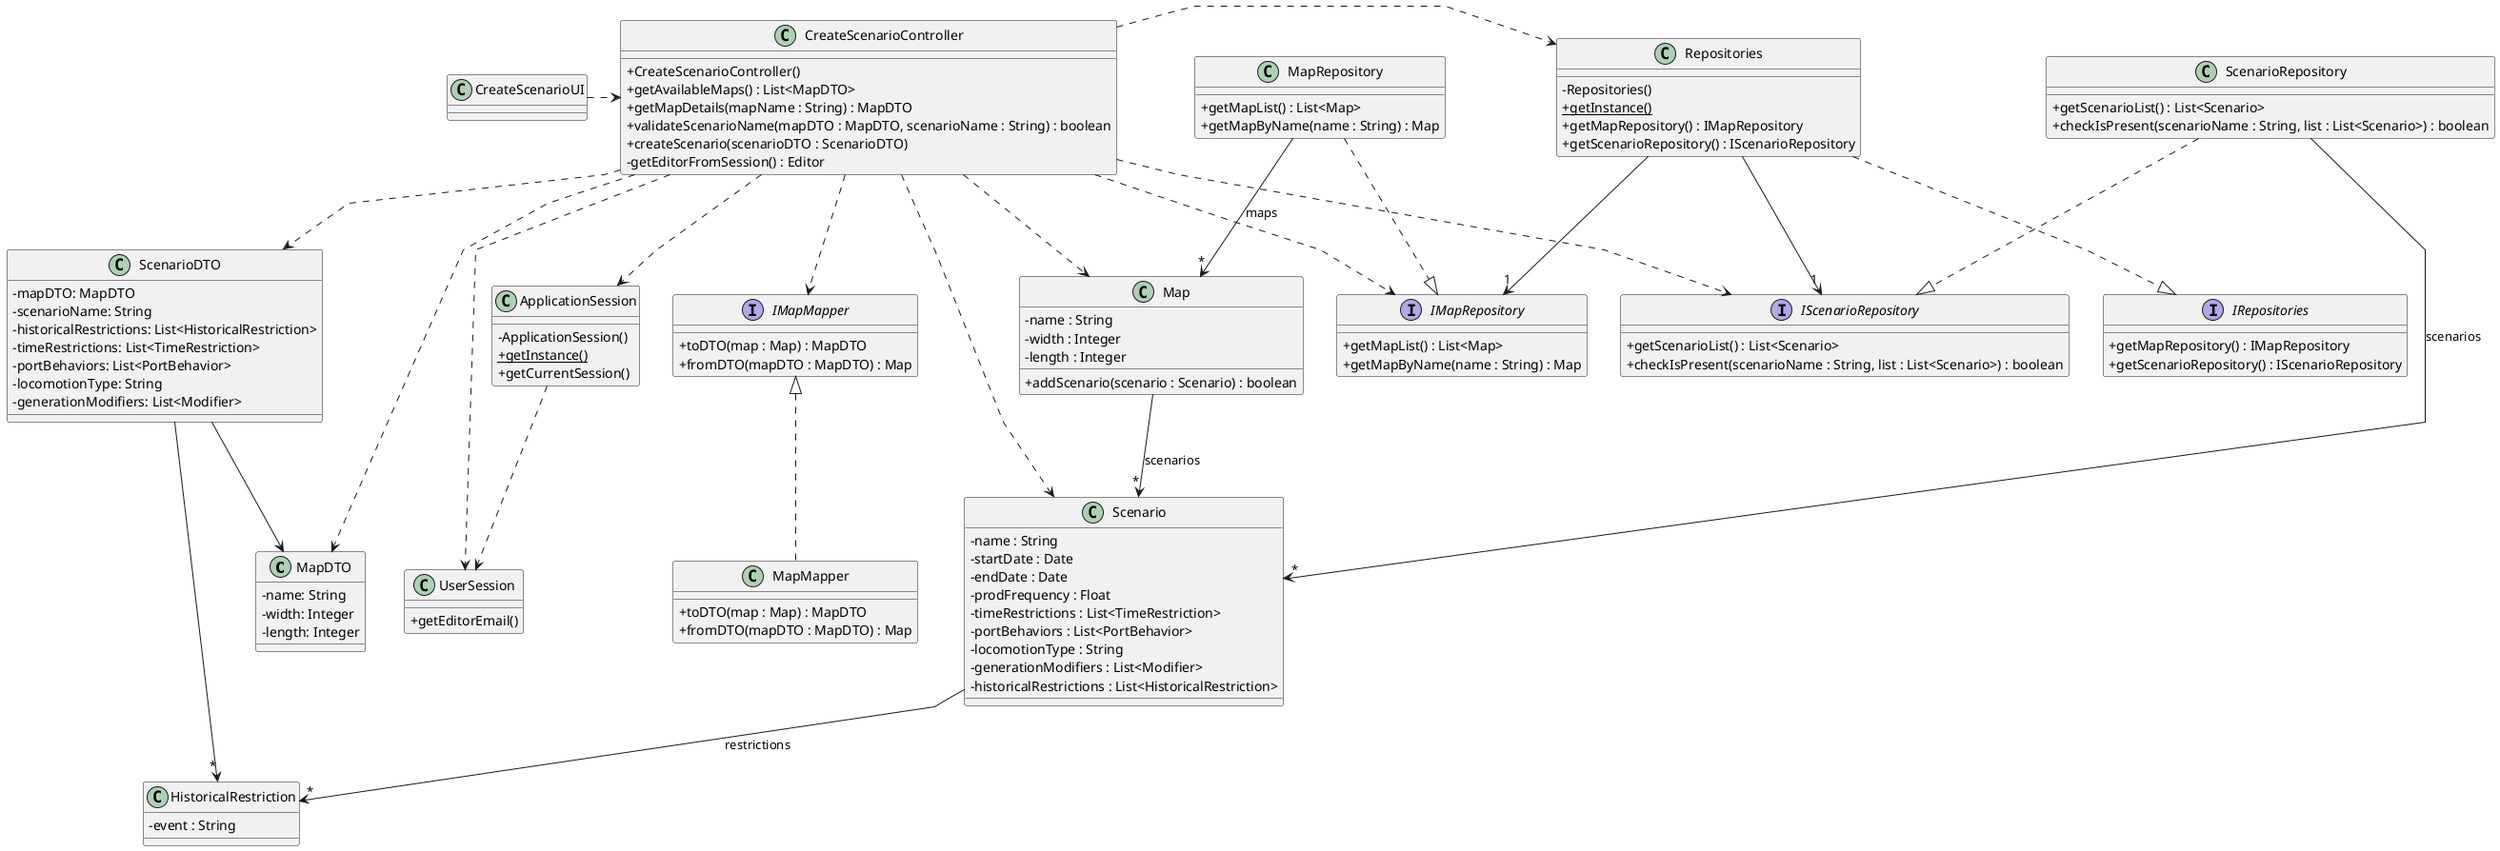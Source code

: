 @startuml
skinparam packageStyle rectangle
skinparam shadowing false
skinparam linetype polyline
skinparam classAttributeIconSize 0


  class MapDTO {
    - name: String
    - width: Integer
    - length: Integer
  }

  class ScenarioDTO {
    - mapDTO: MapDTO
    - scenarioName: String
    - historicalRestrictions: List<HistoricalRestriction>
    - timeRestrictions: List<TimeRestriction>
    - portBehaviors: List<PortBehavior>
    - locomotionType: String
    - generationModifiers: List<Modifier>
  }


class CreateScenarioUI

class CreateScenarioController {
  + CreateScenarioController()
  + getAvailableMaps() : List<MapDTO>
  + getMapDetails(mapName : String) : MapDTO
  + validateScenarioName(mapDTO : MapDTO, scenarioName : String) : boolean
  + createScenario(scenarioDTO : ScenarioDTO)
  - getEditorFromSession() : Editor
}

class ApplicationSession {
  - ApplicationSession()
  + {static} getInstance()
  + getCurrentSession()
}

class UserSession {
  + getEditorEmail()
}

class Repositories {
  - Repositories()
  + {static} getInstance()
  + getMapRepository() : IMapRepository
  + getScenarioRepository() : IScenarioRepository
}

interface IRepositories{
+ getMapRepository() : IMapRepository
  + getScenarioRepository() : IScenarioRepository
}

interface IMapRepository {
  + getMapList() : List<Map>
  + getMapByName(name : String) : Map
}

interface IScenarioRepository {
  + getScenarioList() : List<Scenario>
  + checkIsPresent(scenarioName : String, list : List<Scenario>) : boolean
}

class MapRepository {
  + getMapList() : List<Map>
  + getMapByName(name : String) : Map
}

class ScenarioRepository {
  + getScenarioList() : List<Scenario>
  + checkIsPresent(scenarioName : String, list : List<Scenario>) : boolean
}

class Map {
  - name : String
  - width : Integer
  - length : Integer
  + addScenario(scenario : Scenario) : boolean
}

class Scenario {
  - name : String
  - startDate : Date
  - endDate : Date
  - prodFrequency : Float
  - timeRestrictions : List<TimeRestriction>
  - portBehaviors : List<PortBehavior>
  - locomotionType : String
  - generationModifiers : List<Modifier>
  - historicalRestrictions : List<HistoricalRestriction>
}

class HistoricalRestriction {
  - event : String
}

interface IMapMapper {
  + toDTO(map : Map) : MapDTO
  + fromDTO(mapDTO : MapDTO) : Map
}

class MapMapper {
  + toDTO(map : Map) : MapDTO
  + fromDTO(mapDTO : MapDTO) : Map
}

' RELATIONS
CreateScenarioUI .> CreateScenarioController

CreateScenarioController ..> ApplicationSession
CreateScenarioController ..> UserSession
CreateScenarioController ..> MapDTO
CreateScenarioController ..> ScenarioDTO
CreateScenarioController ..> Map
CreateScenarioController ..> Scenario
CreateScenarioController .> Repositories
CreateScenarioController ..> IMapMapper
CreateScenarioController ..> IMapRepository
CreateScenarioController ..> IScenarioRepository

Repositories --> "1" IMapRepository
Repositories --> "1" IScenarioRepository
MapRepository ..|> IMapRepository
ScenarioRepository ..|> IScenarioRepository

ApplicationSession ..> UserSession

MapRepository --> "*" Map : maps
ScenarioRepository --> "*" Scenario : scenarios
Scenario --> "*" HistoricalRestriction : restrictions
ScenarioDTO --> MapDTO
ScenarioDTO --> "*" HistoricalRestriction
Map --> "*" Scenario : scenarios

IMapMapper <|.. MapMapper
Repositories ..|> IRepositories

@enduml